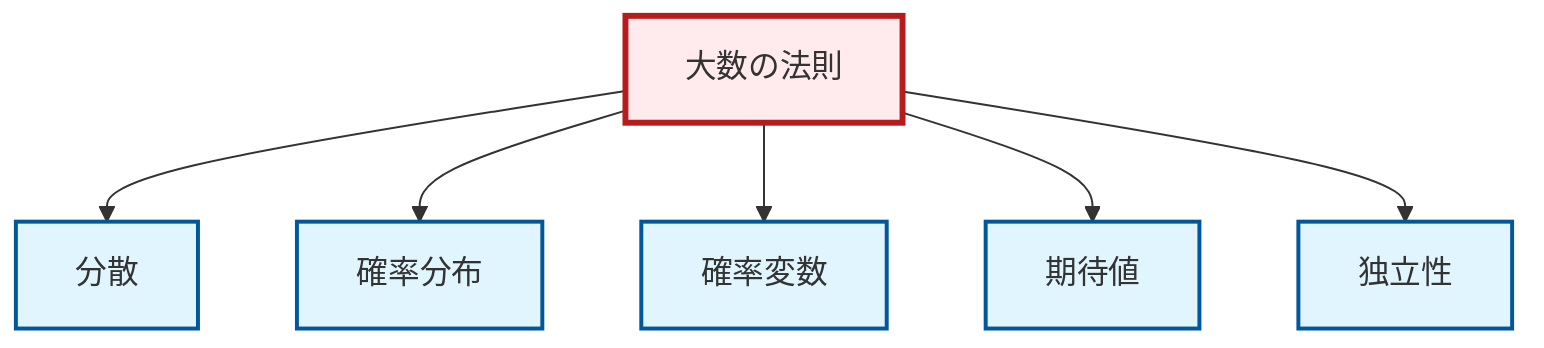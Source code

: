 graph TD
    classDef definition fill:#e1f5fe,stroke:#01579b,stroke-width:2px
    classDef theorem fill:#f3e5f5,stroke:#4a148c,stroke-width:2px
    classDef axiom fill:#fff3e0,stroke:#e65100,stroke-width:2px
    classDef example fill:#e8f5e9,stroke:#1b5e20,stroke-width:2px
    classDef current fill:#ffebee,stroke:#b71c1c,stroke-width:3px
    def-variance["分散"]:::definition
    thm-law-of-large-numbers["大数の法則"]:::theorem
    def-probability-distribution["確率分布"]:::definition
    def-random-variable["確率変数"]:::definition
    def-independence["独立性"]:::definition
    def-expectation["期待値"]:::definition
    thm-law-of-large-numbers --> def-variance
    thm-law-of-large-numbers --> def-probability-distribution
    thm-law-of-large-numbers --> def-random-variable
    thm-law-of-large-numbers --> def-expectation
    thm-law-of-large-numbers --> def-independence
    class thm-law-of-large-numbers current